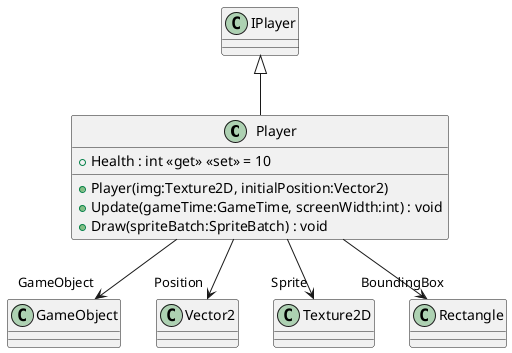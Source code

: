 @startuml
class Player {
    + Health : int <<get>> <<set>> = 10
    + Player(img:Texture2D, initialPosition:Vector2)
    + Update(gameTime:GameTime, screenWidth:int) : void
    + Draw(spriteBatch:SpriteBatch) : void
}
IPlayer <|-- Player
Player --> "GameObject" GameObject
Player --> "Position" Vector2
Player --> "Sprite" Texture2D
Player --> "BoundingBox" Rectangle
@enduml
